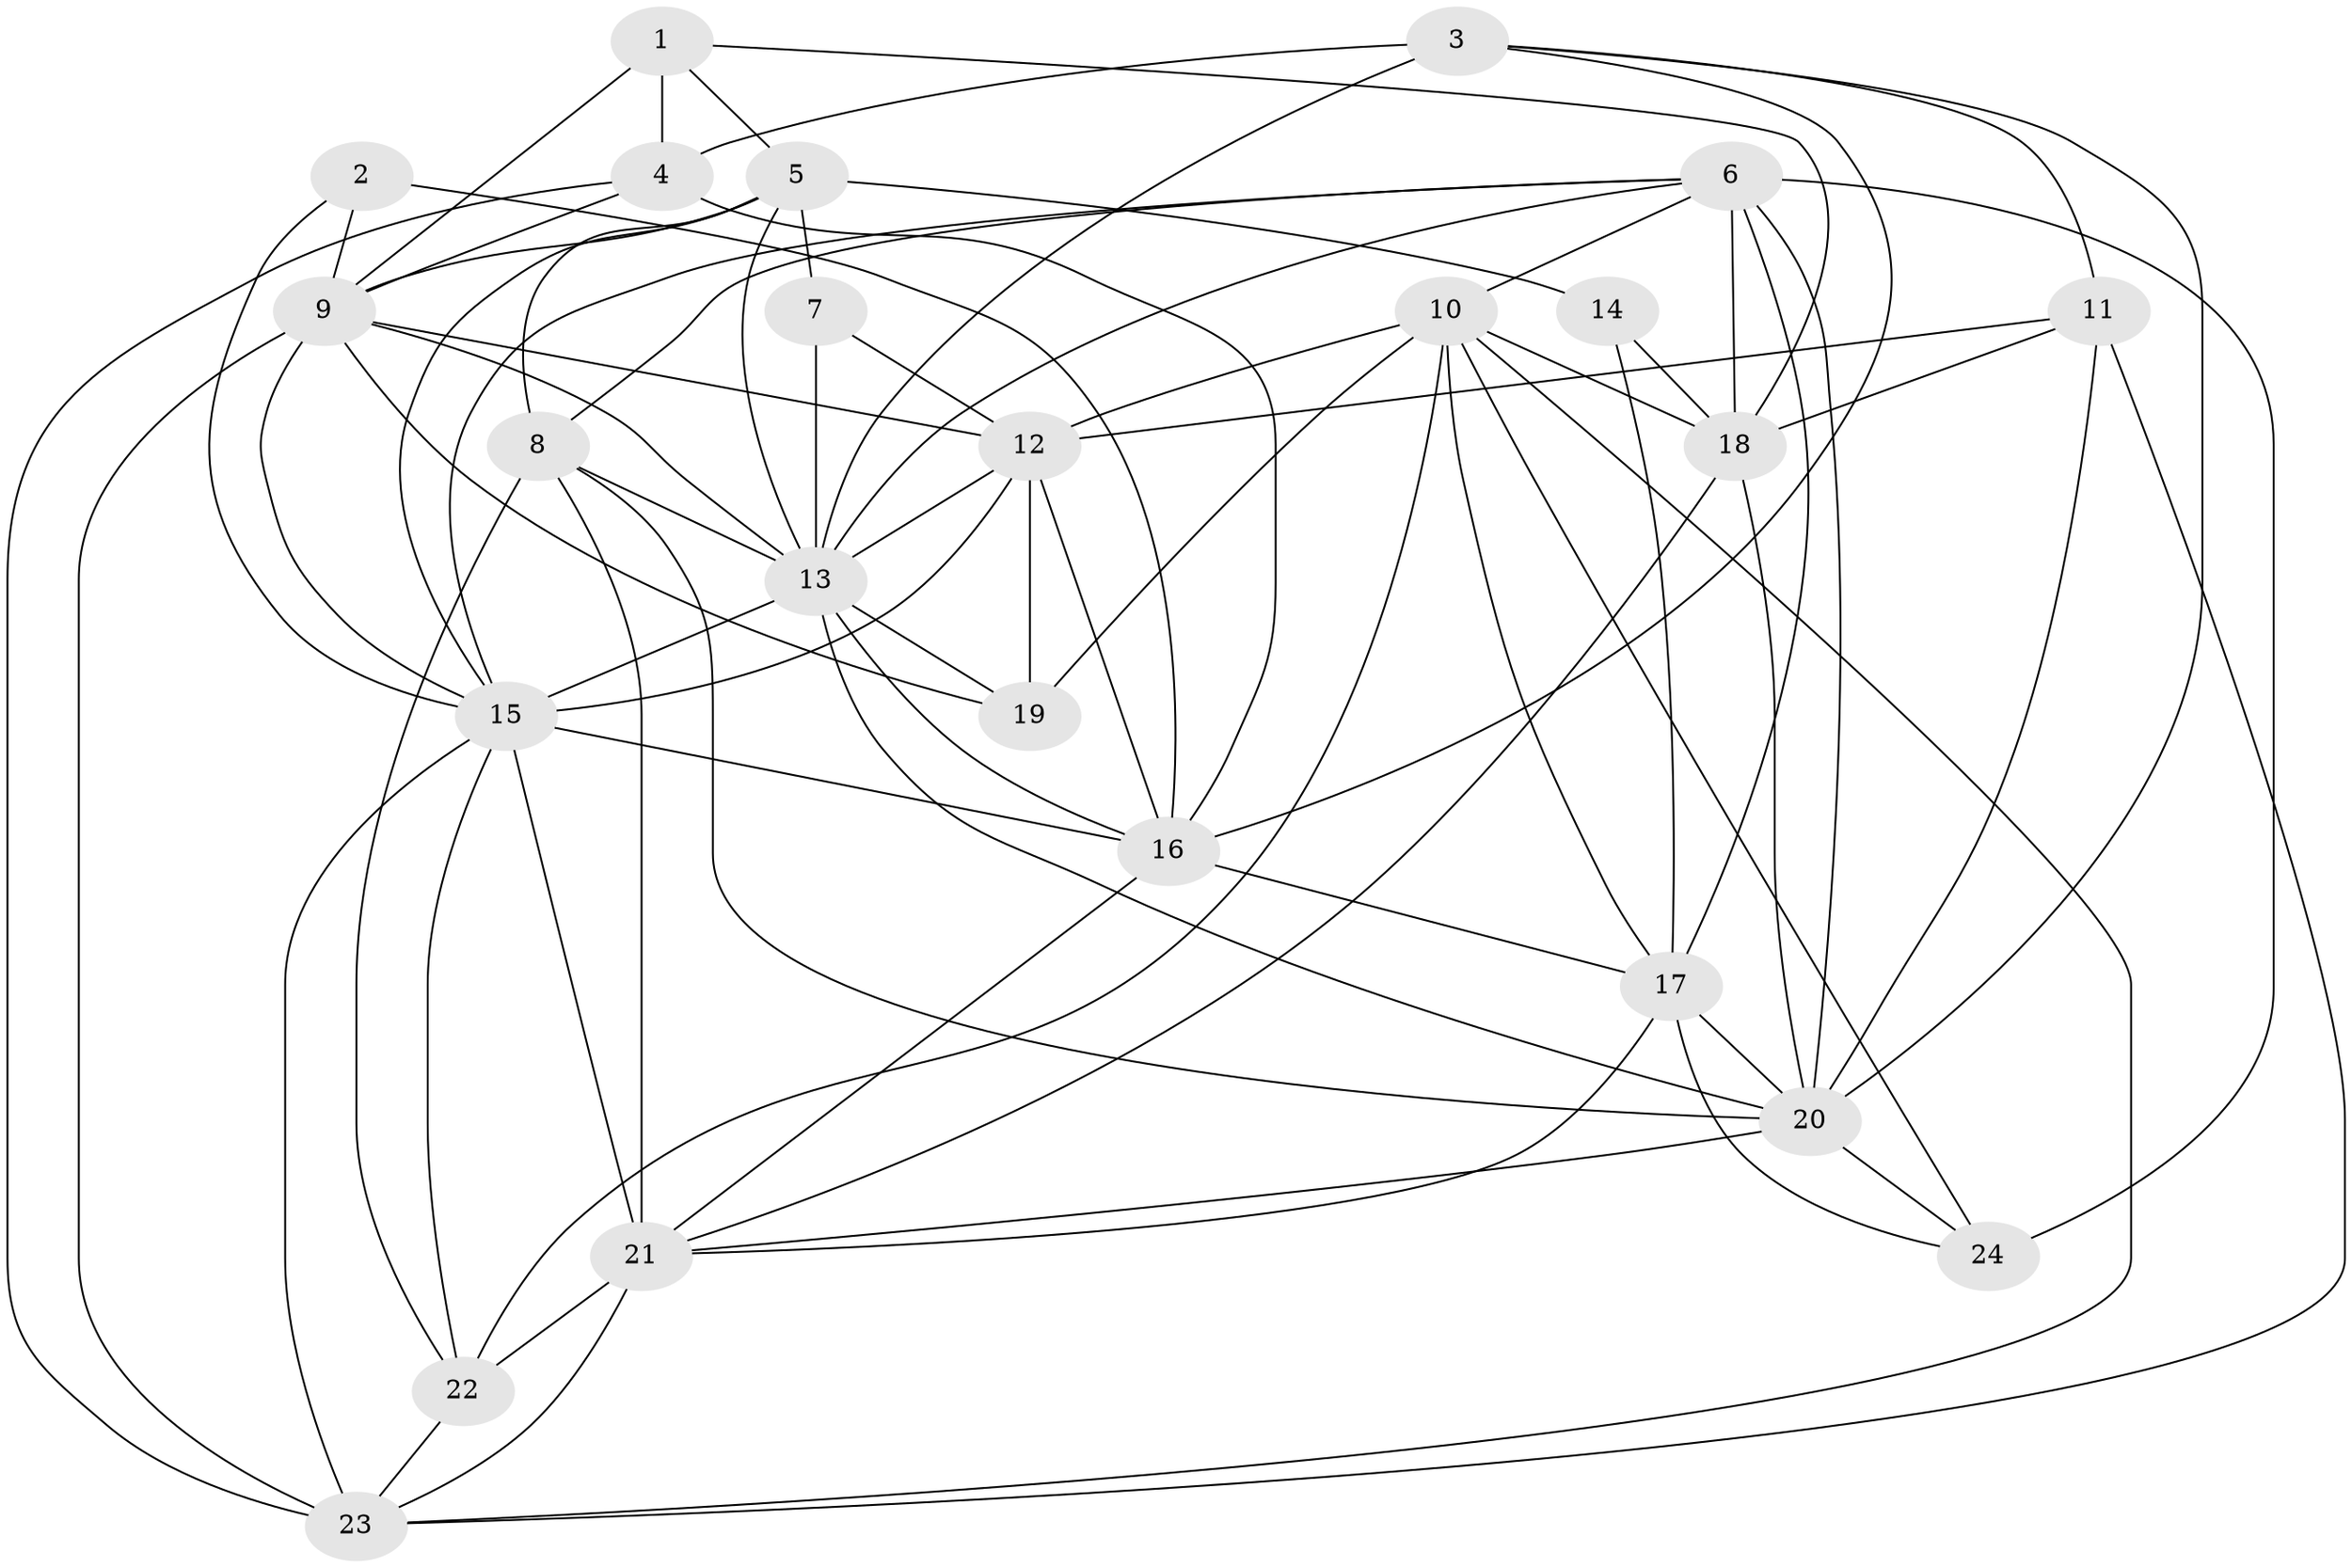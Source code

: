// original degree distribution, {4: 0.26582278481012656, 2: 0.13924050632911392, 5: 0.21518987341772153, 3: 0.25316455696202533, 6: 0.08860759493670886, 9: 0.012658227848101266, 7: 0.02531645569620253}
// Generated by graph-tools (version 1.1) at 2025/37/03/04/25 23:37:06]
// undirected, 24 vertices, 77 edges
graph export_dot {
  node [color=gray90,style=filled];
  1;
  2;
  3;
  4;
  5;
  6;
  7;
  8;
  9;
  10;
  11;
  12;
  13;
  14;
  15;
  16;
  17;
  18;
  19;
  20;
  21;
  22;
  23;
  24;
  1 -- 4 [weight=2.0];
  1 -- 5 [weight=1.0];
  1 -- 9 [weight=1.0];
  1 -- 18 [weight=1.0];
  2 -- 9 [weight=1.0];
  2 -- 15 [weight=1.0];
  2 -- 16 [weight=2.0];
  3 -- 4 [weight=2.0];
  3 -- 11 [weight=1.0];
  3 -- 13 [weight=1.0];
  3 -- 16 [weight=1.0];
  3 -- 20 [weight=1.0];
  4 -- 9 [weight=1.0];
  4 -- 16 [weight=1.0];
  4 -- 23 [weight=1.0];
  5 -- 7 [weight=2.0];
  5 -- 8 [weight=1.0];
  5 -- 9 [weight=1.0];
  5 -- 13 [weight=1.0];
  5 -- 14 [weight=1.0];
  5 -- 15 [weight=1.0];
  6 -- 8 [weight=1.0];
  6 -- 10 [weight=1.0];
  6 -- 13 [weight=2.0];
  6 -- 15 [weight=1.0];
  6 -- 17 [weight=2.0];
  6 -- 18 [weight=1.0];
  6 -- 20 [weight=1.0];
  6 -- 24 [weight=3.0];
  7 -- 12 [weight=1.0];
  7 -- 13 [weight=1.0];
  8 -- 13 [weight=2.0];
  8 -- 20 [weight=1.0];
  8 -- 21 [weight=3.0];
  8 -- 22 [weight=1.0];
  9 -- 12 [weight=1.0];
  9 -- 13 [weight=1.0];
  9 -- 15 [weight=1.0];
  9 -- 19 [weight=1.0];
  9 -- 23 [weight=1.0];
  10 -- 12 [weight=1.0];
  10 -- 17 [weight=1.0];
  10 -- 18 [weight=1.0];
  10 -- 19 [weight=1.0];
  10 -- 22 [weight=1.0];
  10 -- 23 [weight=1.0];
  10 -- 24 [weight=1.0];
  11 -- 12 [weight=1.0];
  11 -- 18 [weight=1.0];
  11 -- 20 [weight=2.0];
  11 -- 23 [weight=1.0];
  12 -- 13 [weight=1.0];
  12 -- 15 [weight=2.0];
  12 -- 16 [weight=1.0];
  12 -- 19 [weight=1.0];
  13 -- 15 [weight=1.0];
  13 -- 16 [weight=2.0];
  13 -- 19 [weight=1.0];
  13 -- 20 [weight=2.0];
  14 -- 17 [weight=1.0];
  14 -- 18 [weight=1.0];
  15 -- 16 [weight=1.0];
  15 -- 21 [weight=2.0];
  15 -- 22 [weight=1.0];
  15 -- 23 [weight=2.0];
  16 -- 17 [weight=2.0];
  16 -- 21 [weight=2.0];
  17 -- 20 [weight=1.0];
  17 -- 21 [weight=1.0];
  17 -- 24 [weight=1.0];
  18 -- 20 [weight=1.0];
  18 -- 21 [weight=1.0];
  20 -- 21 [weight=1.0];
  20 -- 24 [weight=2.0];
  21 -- 22 [weight=2.0];
  21 -- 23 [weight=1.0];
  22 -- 23 [weight=1.0];
}
